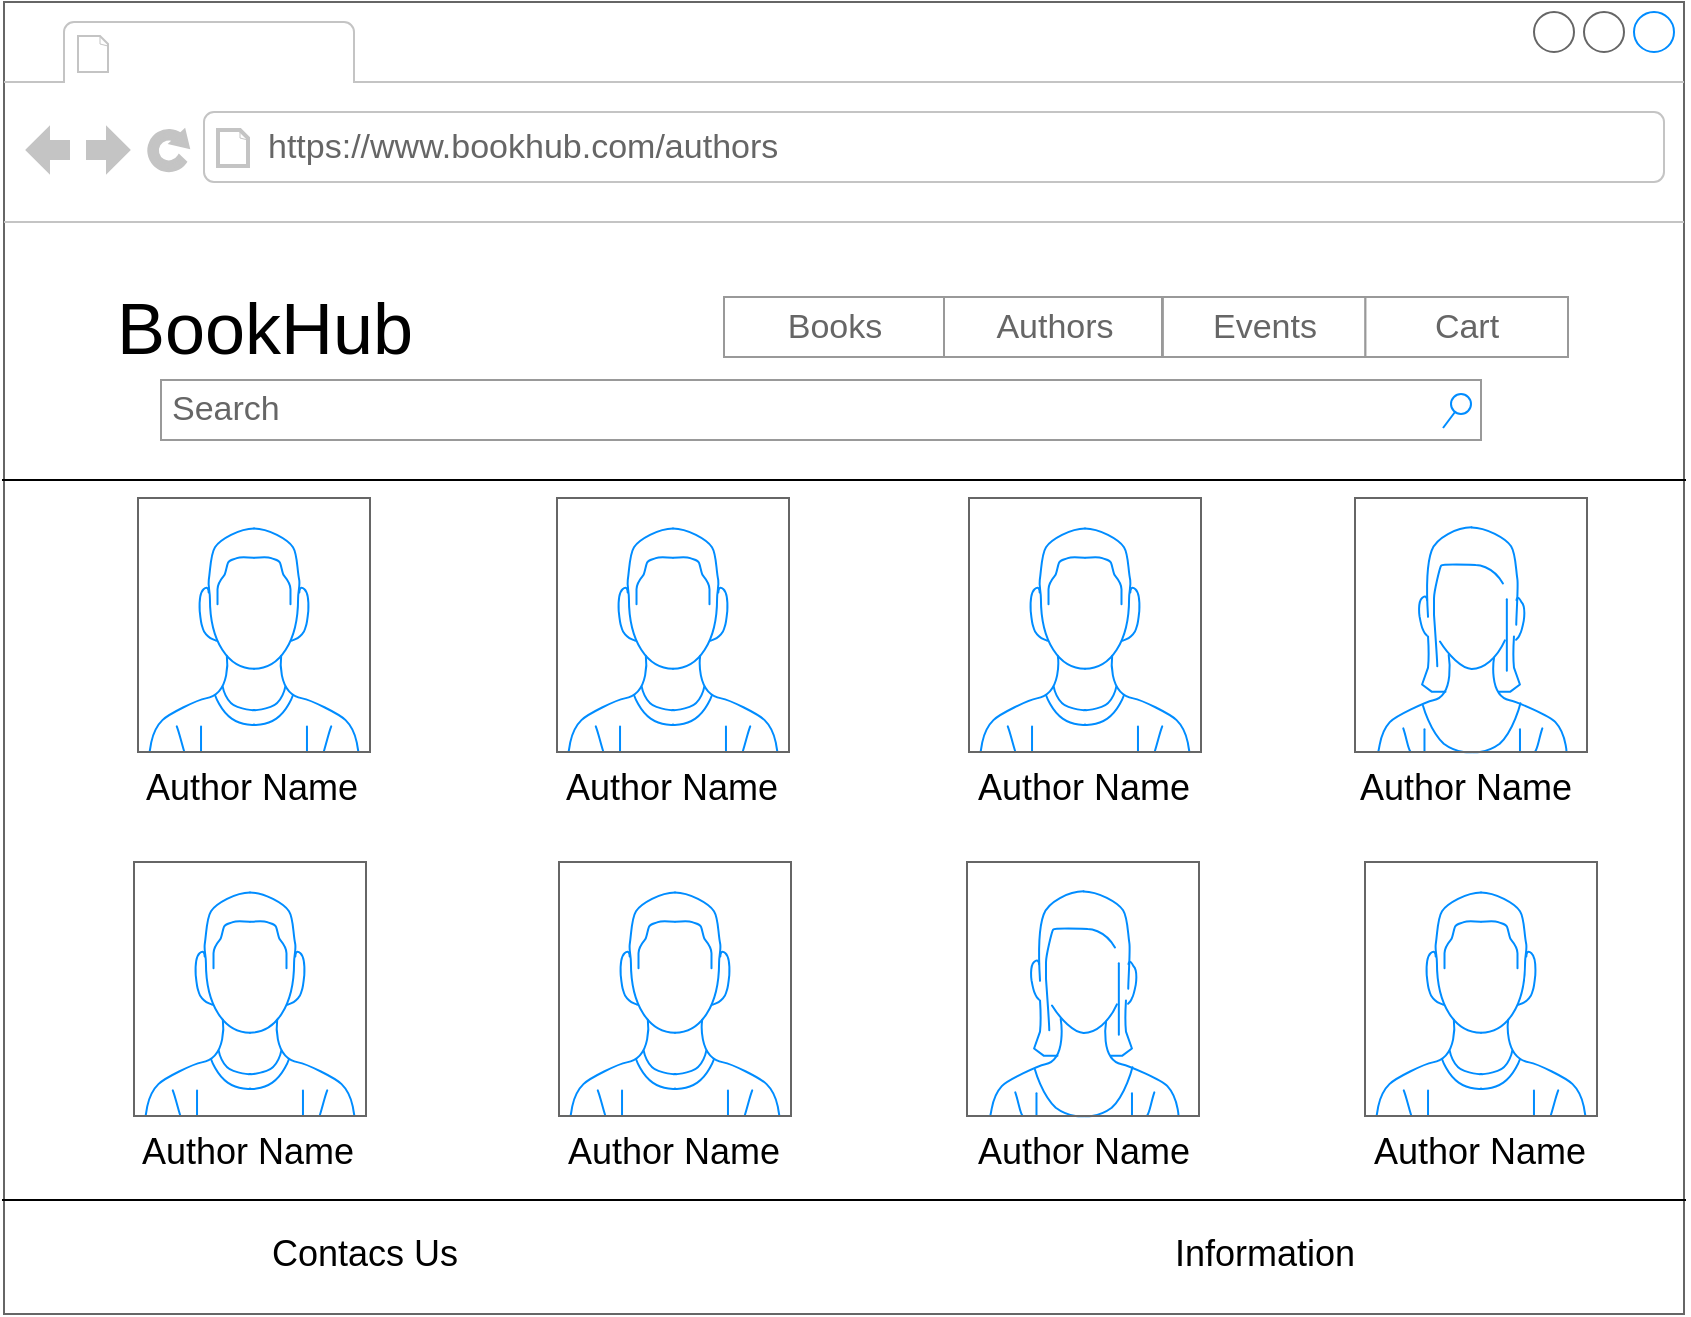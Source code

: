<mxfile version="10.8.1" type="device"><diagram id="2fuwYE4tPdZ0bRQL50rZ" name="Page-3"><mxGraphModel dx="1207" dy="587" grid="0" gridSize="10" guides="1" tooltips="1" connect="1" arrows="1" fold="1" page="1" pageScale="1" pageWidth="827" pageHeight="1169" math="0" shadow="0"><root><mxCell id="_cAGtymyQdYTcpMUowJ--0"/><mxCell id="_cAGtymyQdYTcpMUowJ--1" parent="_cAGtymyQdYTcpMUowJ--0"/><mxCell id="Wj_hTVPUTUDSRRmb9nRt-0" value="" style="strokeWidth=1;shadow=0;dashed=0;align=center;html=1;shape=mxgraph.mockup.containers.browserWindow;rSize=0;fillColor=#ffffff;strokeColor=#666666;strokeColor2=#008cff;strokeColor3=#c4c4c4;mainText=,;recursiveResize=0;" vertex="1" parent="_cAGtymyQdYTcpMUowJ--1"><mxGeometry x="60" y="24" width="840" height="656" as="geometry"/></mxCell><mxCell id="Wj_hTVPUTUDSRRmb9nRt-1" value="" style="strokeWidth=1;shadow=0;dashed=0;align=center;html=1;shape=mxgraph.mockup.containers.anchor;fontSize=17;fontColor=#666666;align=left;" vertex="1" parent="Wj_hTVPUTUDSRRmb9nRt-0"><mxGeometry x="60" y="12" width="110" height="26" as="geometry"/></mxCell><mxCell id="Wj_hTVPUTUDSRRmb9nRt-2" value="https://www.bookhub.com/authors&lt;br&gt;" style="strokeWidth=1;shadow=0;dashed=0;align=center;html=1;shape=mxgraph.mockup.containers.anchor;rSize=0;fontSize=17;fontColor=#666666;align=left;" vertex="1" parent="Wj_hTVPUTUDSRRmb9nRt-0"><mxGeometry x="130" y="60" width="250" height="26" as="geometry"/></mxCell><mxCell id="Wj_hTVPUTUDSRRmb9nRt-3" value="Search" style="strokeWidth=1;shadow=0;dashed=0;align=center;html=1;shape=mxgraph.mockup.forms.searchBox;strokeColor=#999999;mainText=;fillColor=#ffffff;strokeColor2=#008cff;fontColor=#666666;fontSize=17;align=left;spacingLeft=3;" vertex="1" parent="Wj_hTVPUTUDSRRmb9nRt-0"><mxGeometry x="78.5" y="189" width="660" height="30" as="geometry"/></mxCell><mxCell id="Wj_hTVPUTUDSRRmb9nRt-23" value="&lt;font style=&quot;font-size: 36px&quot;&gt;BookHub&lt;/font&gt;&lt;br&gt;" style="text;html=1;strokeColor=none;fillColor=none;align=center;verticalAlign=middle;whiteSpace=wrap;rounded=0;" vertex="1" parent="Wj_hTVPUTUDSRRmb9nRt-0"><mxGeometry x="41.5" y="132.5" width="177" height="60" as="geometry"/></mxCell><mxCell id="Wj_hTVPUTUDSRRmb9nRt-14" value="" style="strokeWidth=1;shadow=0;dashed=0;align=center;html=1;shape=mxgraph.mockup.forms.rrect;rSize=0;strokeColor=#999999;fillColor=#ffffff;" vertex="1" parent="Wj_hTVPUTUDSRRmb9nRt-0"><mxGeometry x="360" y="147.5" width="422" height="30" as="geometry"/></mxCell><mxCell id="Wj_hTVPUTUDSRRmb9nRt-15" value="Books" style="strokeColor=inherit;fillColor=inherit;gradientColor=inherit;strokeWidth=1;shadow=0;dashed=0;align=center;html=1;shape=mxgraph.mockup.forms.rrect;rSize=0;fontSize=17;fontColor=#666666;" vertex="1" parent="Wj_hTVPUTUDSRRmb9nRt-14"><mxGeometry width="110" height="30" as="geometry"/></mxCell><mxCell id="Wj_hTVPUTUDSRRmb9nRt-16" value="Authors" style="strokeColor=inherit;fillColor=inherit;gradientColor=inherit;strokeWidth=1;shadow=0;dashed=0;align=center;html=1;shape=mxgraph.mockup.forms.rrect;rSize=0;fontSize=17;fontColor=#666666;" vertex="1" parent="Wj_hTVPUTUDSRRmb9nRt-14"><mxGeometry x="110" width="109" height="30" as="geometry"/></mxCell><mxCell id="Wj_hTVPUTUDSRRmb9nRt-17" value="Events" style="strokeColor=inherit;fillColor=inherit;gradientColor=inherit;strokeWidth=1;shadow=0;dashed=0;align=center;html=1;shape=mxgraph.mockup.forms.rrect;rSize=0;fontSize=17;fontColor=#666666;" vertex="1" parent="Wj_hTVPUTUDSRRmb9nRt-14"><mxGeometry x="219.44" width="101.28" height="30" as="geometry"/></mxCell><mxCell id="Wj_hTVPUTUDSRRmb9nRt-18" value="Cart" style="strokeColor=inherit;fillColor=inherit;gradientColor=inherit;strokeWidth=1;shadow=0;dashed=0;align=center;html=1;shape=mxgraph.mockup.forms.rrect;rSize=0;fontSize=17;fontColor=#666666;" vertex="1" parent="Wj_hTVPUTUDSRRmb9nRt-14"><mxGeometry x="320.72" width="101.28" height="30" as="geometry"/></mxCell><mxCell id="Wj_hTVPUTUDSRRmb9nRt-29" value="&lt;font style=&quot;font-size: 18px&quot;&gt;Contacs Us&lt;/font&gt;&lt;br&gt;" style="text;html=1;strokeColor=none;fillColor=none;align=center;verticalAlign=middle;whiteSpace=wrap;rounded=0;" vertex="1" parent="Wj_hTVPUTUDSRRmb9nRt-0"><mxGeometry x="121" y="606" width="119" height="40" as="geometry"/></mxCell><mxCell id="Wj_hTVPUTUDSRRmb9nRt-30" value="&lt;font style=&quot;font-size: 18px&quot;&gt;Information&lt;/font&gt;&lt;br&gt;" style="text;html=1;strokeColor=none;fillColor=none;align=center;verticalAlign=middle;whiteSpace=wrap;rounded=0;" vertex="1" parent="Wj_hTVPUTUDSRRmb9nRt-0"><mxGeometry x="571" y="606" width="119" height="40" as="geometry"/></mxCell><mxCell id="B5abtC58vUyeeaZMiuM_-52" value="" style="group" vertex="1" connectable="0" parent="Wj_hTVPUTUDSRRmb9nRt-0"><mxGeometry x="671.5" y="263.5" width="120" height="160" as="geometry"/></mxCell><mxCell id="B5abtC58vUyeeaZMiuM_-53" value="&lt;font style=&quot;font-size: 18px&quot;&gt;Author Name&lt;/font&gt;&lt;br&gt;" style="text;html=1;strokeColor=none;fillColor=none;align=center;verticalAlign=middle;whiteSpace=wrap;rounded=0;fontSize=16;" vertex="1" parent="B5abtC58vUyeeaZMiuM_-52"><mxGeometry x="-2" y="113.5" width="122" height="31" as="geometry"/></mxCell><mxCell id="B5abtC58vUyeeaZMiuM_-55" value="" style="group" vertex="1" connectable="0" parent="Wj_hTVPUTUDSRRmb9nRt-0"><mxGeometry x="480.5" y="430" width="120" height="160" as="geometry"/></mxCell><mxCell id="B5abtC58vUyeeaZMiuM_-56" value="&lt;font style=&quot;font-size: 18px&quot;&gt;Author Name&lt;/font&gt;&lt;br&gt;" style="text;html=1;strokeColor=none;fillColor=none;align=center;verticalAlign=middle;whiteSpace=wrap;rounded=0;fontSize=16;" vertex="1" parent="B5abtC58vUyeeaZMiuM_-55"><mxGeometry x="-2" y="129" width="122" height="31" as="geometry"/></mxCell><mxCell id="B5abtC58vUyeeaZMiuM_-61" value="" style="group" vertex="1" connectable="0" parent="Wj_hTVPUTUDSRRmb9nRt-0"><mxGeometry x="275.5" y="430" width="120" height="160" as="geometry"/></mxCell><mxCell id="B5abtC58vUyeeaZMiuM_-62" value="&lt;font style=&quot;font-size: 18px&quot;&gt;Author Name&lt;/font&gt;&lt;br&gt;" style="text;html=1;strokeColor=none;fillColor=none;align=center;verticalAlign=middle;whiteSpace=wrap;rounded=0;fontSize=16;" vertex="1" parent="B5abtC58vUyeeaZMiuM_-61"><mxGeometry x="-2" y="129" width="122" height="31" as="geometry"/></mxCell><mxCell id="B5abtC58vUyeeaZMiuM_-63" value="" style="verticalLabelPosition=bottom;shadow=0;dashed=0;align=center;html=1;verticalAlign=top;strokeWidth=1;shape=mxgraph.mockup.containers.userMale;strokeColor=#666666;strokeColor2=#008cff;fillColor=#ffffff;" vertex="1" parent="B5abtC58vUyeeaZMiuM_-61"><mxGeometry x="2" width="116" height="127" as="geometry"/></mxCell><mxCell id="B5abtC58vUyeeaZMiuM_-64" value="" style="group" vertex="1" connectable="0" parent="Wj_hTVPUTUDSRRmb9nRt-0"><mxGeometry x="63" y="430" width="120" height="160" as="geometry"/></mxCell><mxCell id="B5abtC58vUyeeaZMiuM_-65" value="&lt;font style=&quot;font-size: 18px&quot;&gt;Author Name&lt;/font&gt;&lt;br&gt;" style="text;html=1;strokeColor=none;fillColor=none;align=center;verticalAlign=middle;whiteSpace=wrap;rounded=0;fontSize=16;" vertex="1" parent="B5abtC58vUyeeaZMiuM_-64"><mxGeometry x="-2" y="129" width="122" height="31" as="geometry"/></mxCell><mxCell id="B5abtC58vUyeeaZMiuM_-66" value="" style="verticalLabelPosition=bottom;shadow=0;dashed=0;align=center;html=1;verticalAlign=top;strokeWidth=1;shape=mxgraph.mockup.containers.userMale;strokeColor=#666666;strokeColor2=#008cff;fillColor=#ffffff;" vertex="1" parent="B5abtC58vUyeeaZMiuM_-64"><mxGeometry x="2" width="116" height="127" as="geometry"/></mxCell><mxCell id="B5abtC58vUyeeaZMiuM_-71" value="" style="verticalLabelPosition=bottom;shadow=0;dashed=0;align=center;html=1;verticalAlign=top;strokeWidth=1;shape=mxgraph.mockup.containers.userFemale;strokeColor=#666666;strokeColor2=#008cff;fillColor=#ffffff;" vertex="1" parent="Wj_hTVPUTUDSRRmb9nRt-0"><mxGeometry x="481.5" y="430" width="116" height="127" as="geometry"/></mxCell><mxCell id="B5abtC58vUyeeaZMiuM_-84" value="" style="group" vertex="1" connectable="0" parent="Wj_hTVPUTUDSRRmb9nRt-0"><mxGeometry x="65" y="248" width="120" height="160" as="geometry"/></mxCell><mxCell id="B5abtC58vUyeeaZMiuM_-85" value="&lt;font style=&quot;font-size: 18px&quot;&gt;Author Name&lt;/font&gt;&lt;br&gt;" style="text;html=1;strokeColor=none;fillColor=none;align=center;verticalAlign=middle;whiteSpace=wrap;rounded=0;fontSize=16;" vertex="1" parent="B5abtC58vUyeeaZMiuM_-84"><mxGeometry x="-2" y="129" width="122" height="31" as="geometry"/></mxCell><mxCell id="B5abtC58vUyeeaZMiuM_-86" value="" style="verticalLabelPosition=bottom;shadow=0;dashed=0;align=center;html=1;verticalAlign=top;strokeWidth=1;shape=mxgraph.mockup.containers.userMale;strokeColor=#666666;strokeColor2=#008cff;fillColor=#ffffff;" vertex="1" parent="B5abtC58vUyeeaZMiuM_-84"><mxGeometry x="2" width="116" height="127" as="geometry"/></mxCell><mxCell id="B5abtC58vUyeeaZMiuM_-87" value="" style="group" vertex="1" connectable="0" parent="Wj_hTVPUTUDSRRmb9nRt-0"><mxGeometry x="274.5" y="248" width="120" height="160" as="geometry"/></mxCell><mxCell id="B5abtC58vUyeeaZMiuM_-88" value="&lt;font style=&quot;font-size: 18px&quot;&gt;Author Name&lt;/font&gt;&lt;br&gt;" style="text;html=1;strokeColor=none;fillColor=none;align=center;verticalAlign=middle;whiteSpace=wrap;rounded=0;fontSize=16;" vertex="1" parent="B5abtC58vUyeeaZMiuM_-87"><mxGeometry x="-2" y="129" width="122" height="31" as="geometry"/></mxCell><mxCell id="B5abtC58vUyeeaZMiuM_-89" value="" style="verticalLabelPosition=bottom;shadow=0;dashed=0;align=center;html=1;verticalAlign=top;strokeWidth=1;shape=mxgraph.mockup.containers.userMale;strokeColor=#666666;strokeColor2=#008cff;fillColor=#ffffff;" vertex="1" parent="B5abtC58vUyeeaZMiuM_-87"><mxGeometry x="2" width="116" height="127" as="geometry"/></mxCell><mxCell id="B5abtC58vUyeeaZMiuM_-90" value="" style="group" vertex="1" connectable="0" parent="Wj_hTVPUTUDSRRmb9nRt-0"><mxGeometry x="480.5" y="248" width="120" height="160" as="geometry"/></mxCell><mxCell id="B5abtC58vUyeeaZMiuM_-91" value="&lt;font style=&quot;font-size: 18px&quot;&gt;Author Name&lt;/font&gt;&lt;br&gt;" style="text;html=1;strokeColor=none;fillColor=none;align=center;verticalAlign=middle;whiteSpace=wrap;rounded=0;fontSize=16;" vertex="1" parent="B5abtC58vUyeeaZMiuM_-90"><mxGeometry x="-2" y="129" width="122" height="31" as="geometry"/></mxCell><mxCell id="B5abtC58vUyeeaZMiuM_-92" value="" style="verticalLabelPosition=bottom;shadow=0;dashed=0;align=center;html=1;verticalAlign=top;strokeWidth=1;shape=mxgraph.mockup.containers.userMale;strokeColor=#666666;strokeColor2=#008cff;fillColor=#ffffff;" vertex="1" parent="B5abtC58vUyeeaZMiuM_-90"><mxGeometry x="2" width="116" height="127" as="geometry"/></mxCell><mxCell id="B5abtC58vUyeeaZMiuM_-93" value="" style="verticalLabelPosition=bottom;shadow=0;dashed=0;align=center;html=1;verticalAlign=top;strokeWidth=1;shape=mxgraph.mockup.containers.userFemale;strokeColor=#666666;strokeColor2=#008cff;fillColor=#ffffff;" vertex="1" parent="Wj_hTVPUTUDSRRmb9nRt-0"><mxGeometry x="675.5" y="248" width="116" height="127" as="geometry"/></mxCell><mxCell id="B5abtC58vUyeeaZMiuM_-94" value="" style="group" vertex="1" connectable="0" parent="Wj_hTVPUTUDSRRmb9nRt-0"><mxGeometry x="678.5" y="430" width="120" height="160" as="geometry"/></mxCell><mxCell id="B5abtC58vUyeeaZMiuM_-95" value="&lt;font style=&quot;font-size: 18px&quot;&gt;Author Name&lt;/font&gt;&lt;br&gt;" style="text;html=1;strokeColor=none;fillColor=none;align=center;verticalAlign=middle;whiteSpace=wrap;rounded=0;fontSize=16;" vertex="1" parent="B5abtC58vUyeeaZMiuM_-94"><mxGeometry x="-2" y="129" width="122" height="31" as="geometry"/></mxCell><mxCell id="B5abtC58vUyeeaZMiuM_-96" value="" style="verticalLabelPosition=bottom;shadow=0;dashed=0;align=center;html=1;verticalAlign=top;strokeWidth=1;shape=mxgraph.mockup.containers.userMale;strokeColor=#666666;strokeColor2=#008cff;fillColor=#ffffff;" vertex="1" parent="B5abtC58vUyeeaZMiuM_-94"><mxGeometry x="2" width="116" height="127" as="geometry"/></mxCell><mxCell id="Wj_hTVPUTUDSRRmb9nRt-26" value="" style="endArrow=none;html=1;entryX=0;entryY=0.419;entryDx=0;entryDy=0;entryPerimeter=0;" edge="1" parent="_cAGtymyQdYTcpMUowJ--1"><mxGeometry width="50" height="50" relative="1" as="geometry"><mxPoint x="901" y="263" as="sourcePoint"/><mxPoint x="59" y="263" as="targetPoint"/></mxGeometry></mxCell><mxCell id="Wj_hTVPUTUDSRRmb9nRt-28" value="" style="endArrow=none;html=1;entryX=0;entryY=0.419;entryDx=0;entryDy=0;entryPerimeter=0;" edge="1" parent="_cAGtymyQdYTcpMUowJ--1"><mxGeometry width="50" height="50" relative="1" as="geometry"><mxPoint x="901" y="623" as="sourcePoint"/><mxPoint x="59" y="623" as="targetPoint"/></mxGeometry></mxCell></root></mxGraphModel></diagram></mxfile>